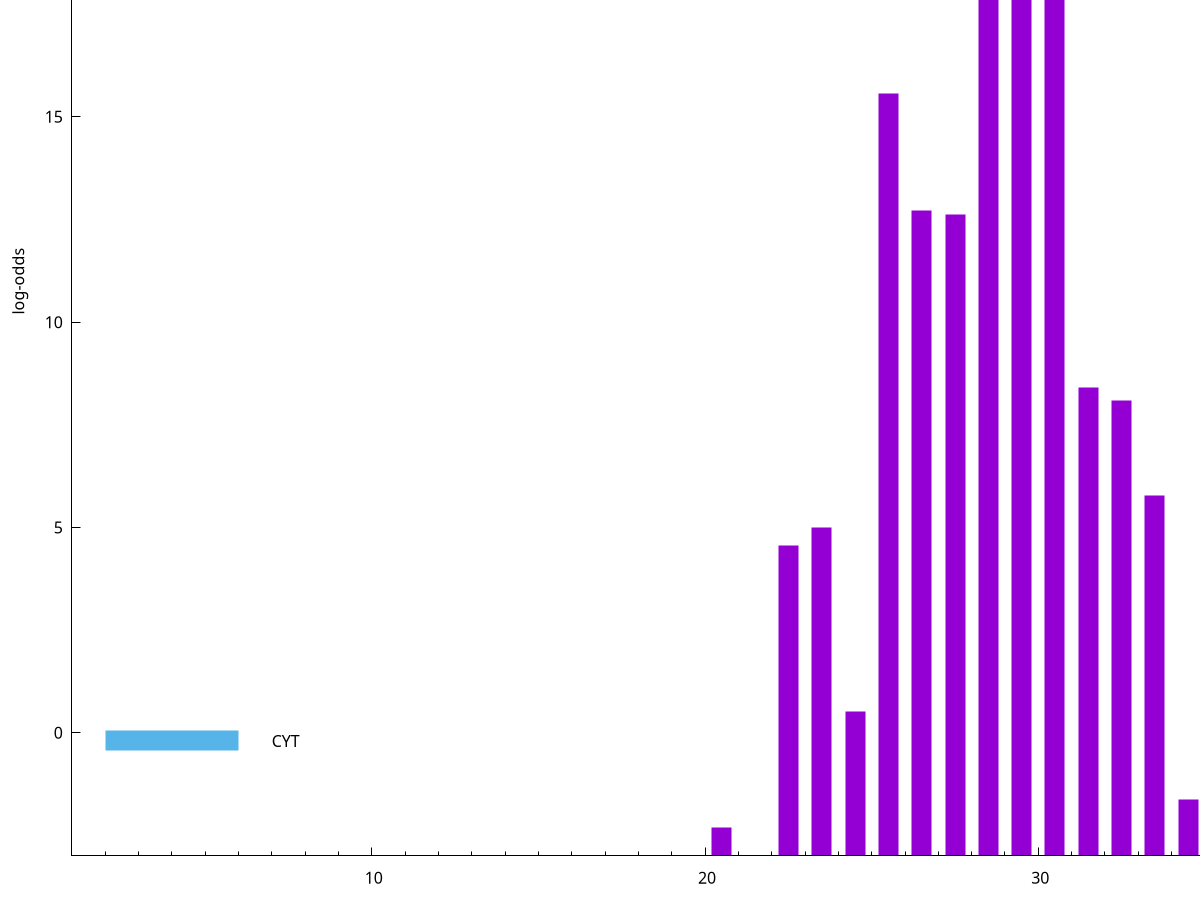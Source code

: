 set title "LipoP predictions for SRR5666568.gff"
set size 2., 1.4
set xrange [1:70] 
set mxtics 10
set yrange [-3:25]
set y2range [0:28]
set ylabel "log-odds"
set term postscript eps color solid "Helvetica" 30
set output "SRR5666568.gff547.eps"
set arrow from 2,23.5647 to 6,23.5647 nohead lt 1 lw 20
set label "SpI" at 7,23.5647
set arrow from 2,-0.200913 to 6,-0.200913 nohead lt 3 lw 20
set label "CYT" at 7,-0.200913
set arrow from 2,23.5647 to 6,23.5647 nohead lt 1 lw 20
set label "SpI" at 7,23.5647
# NOTE: The scores below are the log-odds scores with the threshold
# NOTE: subtracted (a hack to make gnuplot make the histogram all
# NOTE: look nice).
plot "-" axes x1y2 title "" with impulses lt 1 lw 20
28.500000 26.378300
30.500000 22.737900
29.500000 22.113000
25.500000 18.575500
26.500000 15.726300
27.500000 15.633900
31.500000 11.406590
32.500000 11.082150
33.500000 8.776780
23.500000 7.991700
22.500000 7.569470
35.500000 6.369630
24.500000 3.521613
34.500000 1.366960
20.500000 0.703520
e
exit
